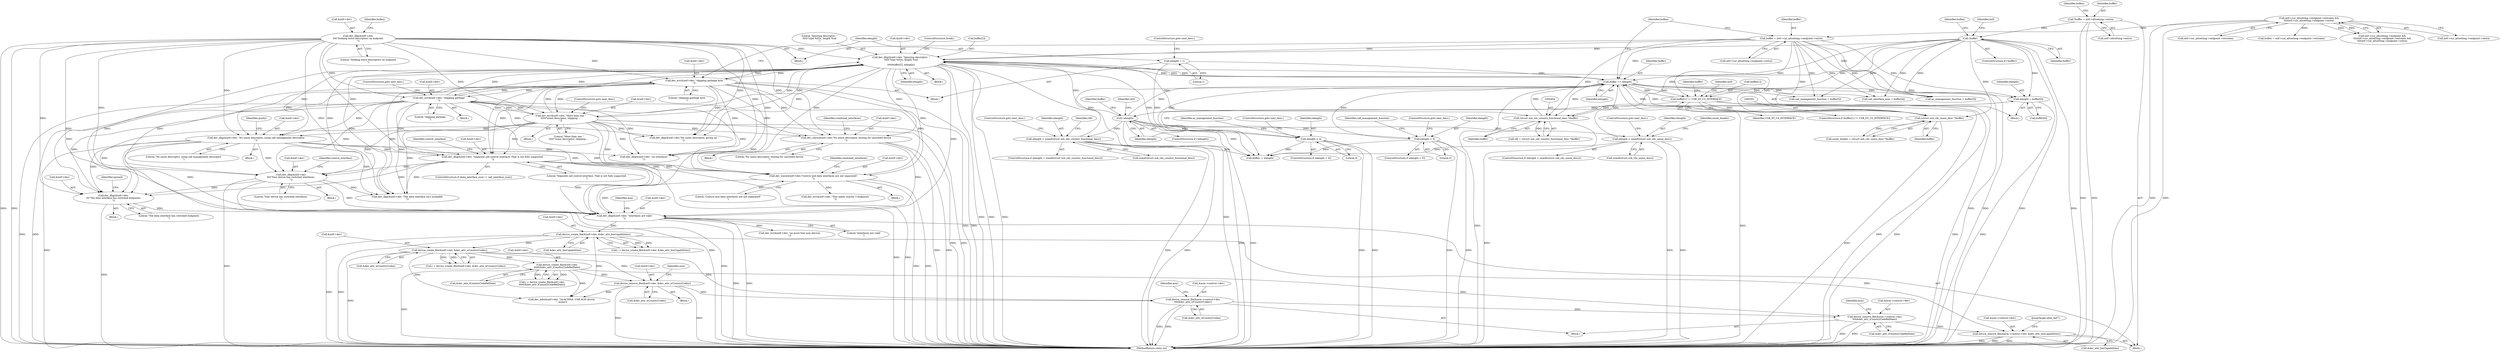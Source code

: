 digraph "0_linux_8835ba4a39cf53f705417b3b3a94eb067673f2c9@pointer" {
"1001520" [label="(Call,device_remove_file(&acm->control->dev,\n\t\t\t\t&dev_attr_wCountryCodes))"];
"1001370" [label="(Call,device_remove_file(&intf->dev, &dev_attr_wCountryCodes))"];
"1001358" [label="(Call,device_create_file(&intf->dev,\n\t\t\t\t\t\t&dev_attr_iCountryCodeRelDate))"];
"1001329" [label="(Call,device_create_file(&intf->dev, &dev_attr_wCountryCodes))"];
"1001264" [label="(Call,device_create_file(&intf->dev, &dev_attr_bmCapabilities))"];
"1000811" [label="(Call,dev_dbg(&intf->dev, \"interfaces are valid\n\"))"];
"1000293" [label="(Call,dev_dbg(&intf->dev,\n\t\t\t\t\"Seeking extra descriptors on endpoint\n\"))"];
"1000342" [label="(Call,dev_err(&intf->dev, \"skipping garbage byte\n\"))"];
"1000439" [label="(Call,dev_dbg(&intf->dev, \"Ignoring descriptor: \"\n\t\t\t\t\t\"type %02x, length %ud\n\",\n\t\t\t\t\tbuffer[2], elength))"];
"1000359" [label="(Call,dev_err(&intf->dev, \"skipping garbage\n\"))"];
"1000381" [label="(Call,dev_err(&intf->dev, \"More than one \"\n\t\t\t\t\t\"union descriptor, skipping ...\n\"))"];
"1000454" [label="(Call,buffer += elength)"];
"1000348" [label="(Call,elength = 1)"];
"1000396" [label="(Call,elength < sizeof(struct usb_cdc_country_functional_desc))"];
"1000339" [label="(Call,!elength)"];
"1000333" [label="(Call,elength = buffer[0])"];
"1000308" [label="(Call,buffer = intf->cur_altsetting->endpoint->extra)"];
"1000277" [label="(Call,intf->cur_altsetting->endpoint->extralen &&\n\t\t\t\tintf->cur_altsetting->endpoint->extra)"];
"1000254" [label="(Call,!buffer)"];
"1000132" [label="(Call,*buffer = intf->altsetting->extra)"];
"1000411" [label="(Call,elength < 4)"];
"1000423" [label="(Call,elength < 5)"];
"1000373" [label="(Call,elength < sizeof(struct usb_cdc_union_desc))"];
"1000403" [label="(Call,(struct usb_cdc_country_functional_desc *)buffer)"];
"1000353" [label="(Call,buffer[1] != USB_DT_CS_INTERFACE)"];
"1000390" [label="(Call,(struct usb_cdc_union_desc *)buffer)"];
"1000801" [label="(Call,dev_dbg(&intf->dev,\n\t\t\t\"The data interface has switched endpoints\n\"))"];
"1000466" [label="(Call,dev_dbg(&intf->dev, \"No union descriptor, using call management descriptor\n\"))"];
"1000697" [label="(Call,dev_dbg(&intf->dev,\n\t\t\t\t\"Your device has switched interfaces.\n\"))"];
"1000569" [label="(Call,dev_dbg(&intf->dev, \"Separate call control interface. That is not fully supported.\n\"))"];
"1000580" [label="(Call,dev_warn(&intf->dev,\"Control and data interfaces are not separated!\n\"))"];
"1000516" [label="(Call,dev_warn(&intf->dev,\"No union descriptor, testing for castrated device\n\"))"];
"1001529" [label="(Call,device_remove_file(&acm->control->dev,\n\t\t\t\t&dev_attr_iCountryCodeRelDate))"];
"1001542" [label="(Call,device_remove_file(&acm->control->dev, &dev_attr_bmCapabilities))"];
"1000697" [label="(Call,dev_dbg(&intf->dev,\n\t\t\t\t\"Your device has switched interfaces.\n\"))"];
"1000423" [label="(Call,elength < 5)"];
"1001519" [label="(Block,)"];
"1000357" [label="(Identifier,USB_DT_CS_INTERFACE)"];
"1001363" [label="(Call,&dev_attr_iCountryCodeRelDate)"];
"1000422" [label="(ControlStructure,if (elength < 5))"];
"1001543" [label="(Call,&acm->control->dev)"];
"1000392" [label="(Identifier,buffer)"];
"1000816" [label="(Literal,\"interfaces are valid\n\")"];
"1000448" [label="(Identifier,elength)"];
"1001520" [label="(Call,device_remove_file(&acm->control->dev,\n\t\t\t\t&dev_attr_wCountryCodes))"];
"1000360" [label="(Call,&intf->dev)"];
"1001530" [label="(Call,&acm->control->dev)"];
"1001527" [label="(Call,&dev_attr_wCountryCodes)"];
"1001358" [label="(Call,device_create_file(&intf->dev,\n\t\t\t\t\t\t&dev_attr_iCountryCodeRelDate))"];
"1000818" [label="(Identifier,acm)"];
"1000577" [label="(Identifier,control_interface)"];
"1000292" [label="(Block,)"];
"1000377" [label="(ControlStructure,goto next_desc;)"];
"1000254" [label="(Call,!buffer)"];
"1000698" [label="(Call,&intf->dev)"];
"1000704" [label="(Identifier,control_interface)"];
"1000439" [label="(Call,dev_dbg(&intf->dev, \"Ignoring descriptor: \"\n\t\t\t\t\t\"type %02x, length %ud\n\",\n\t\t\t\t\tbuffer[2], elength))"];
"1000345" [label="(Identifier,intf)"];
"1000134" [label="(Call,intf->altsetting->extra)"];
"1000440" [label="(Call,&intf->dev)"];
"1000390" [label="(Call,(struct usb_cdc_union_desc *)buffer)"];
"1000396" [label="(Call,elength < sizeof(struct usb_cdc_country_functional_desc))"];
"1000398" [label="(Call,sizeof(struct usb_cdc_country_functional_desc))"];
"1000471" [label="(Literal,\"No union descriptor, using call management descriptor\n\")"];
"1000410" [label="(ControlStructure,if (elength < 4))"];
"1000426" [label="(ControlStructure,goto next_desc;)"];
"1000278" [label="(Call,intf->cur_altsetting->endpoint->extralen)"];
"1000349" [label="(Identifier,elength)"];
"1000587" [label="(Identifier,combined_interfaces)"];
"1000801" [label="(Call,dev_dbg(&intf->dev,\n\t\t\t\"The data interface has switched endpoints\n\"))"];
"1001370" [label="(Call,device_remove_file(&intf->dev, &dev_attr_wCountryCodes))"];
"1000380" [label="(Block,)"];
"1000449" [label="(ControlStructure,break;)"];
"1000580" [label="(Call,dev_warn(&intf->dev,\"Control and data interfaces are not separated!\n\"))"];
"1000515" [label="(Block,)"];
"1000293" [label="(Call,dev_dbg(&intf->dev,\n\t\t\t\t\"Seeking extra descriptors on endpoint\n\"))"];
"1001615" [label="(MethodReturn,static int)"];
"1000702" [label="(Literal,\"Your device has switched interfaces.\n\")"];
"1000806" [label="(Literal,\"The data interface has switched endpoints\n\")"];
"1000570" [label="(Call,&intf->dev)"];
"1000300" [label="(Identifier,buflen)"];
"1000603" [label="(Call,dev_err(&intf->dev, \"This needs exactly 3 endpoints\n\"))"];
"1001542" [label="(Call,device_remove_file(&acm->control->dev, &dev_attr_bmCapabilities))"];
"1000454" [label="(Call,buffer += elength)"];
"1000382" [label="(Call,&intf->dev)"];
"1000374" [label="(Identifier,elength)"];
"1000340" [label="(Identifier,elength)"];
"1000373" [label="(Call,elength < sizeof(struct usb_cdc_union_desc))"];
"1001264" [label="(Call,device_create_file(&intf->dev, &dev_attr_bmCapabilities))"];
"1001551" [label="(JumpTarget,alloc_fail7:)"];
"1001521" [label="(Call,&acm->control->dev)"];
"1000294" [label="(Call,&intf->dev)"];
"1000132" [label="(Call,*buffer = intf->altsetting->extra)"];
"1001433" [label="(Call,dev_info(&intf->dev, \"ttyACM%d: USB ACM device\n\", minor))"];
"1000277" [label="(Call,intf->cur_altsetting->endpoint->extralen &&\n\t\t\t\tintf->cur_altsetting->endpoint->extra)"];
"1000811" [label="(Call,dev_dbg(&intf->dev, \"interfaces are valid\n\"))"];
"1000339" [label="(Call,!elength)"];
"1000309" [label="(Identifier,buffer)"];
"1000574" [label="(Literal,\"Separate call control interface. That is not fully supported.\n\")"];
"1001327" [label="(Call,i = device_create_file(&intf->dev, &dev_attr_wCountryCodes))"];
"1000456" [label="(Identifier,elength)"];
"1000299" [label="(Call,buflen = intf->cur_altsetting->endpoint->extralen)"];
"1000364" [label="(Literal,\"skipping garbage\n\")"];
"1001533" [label="(Identifier,acm)"];
"1000569" [label="(Call,dev_dbg(&intf->dev, \"Separate call control interface. That is not fully supported.\n\"))"];
"1000412" [label="(Identifier,elength)"];
"1000523" [label="(Identifier,combined_interfaces)"];
"1000427" [label="(Call,call_management_function = buffer[3])"];
"1000350" [label="(Literal,1)"];
"1000432" [label="(Call,call_interface_num = buffer[4])"];
"1000260" [label="(Identifier,intf)"];
"1000381" [label="(Call,dev_err(&intf->dev, \"More than one \"\n\t\t\t\t\t\"union descriptor, skipping ...\n\"))"];
"1000411" [label="(Call,elength < 4)"];
"1000359" [label="(Call,dev_err(&intf->dev, \"skipping garbage\n\"))"];
"1000141" [label="(Identifier,buflen)"];
"1000343" [label="(Call,&intf->dev)"];
"1000375" [label="(Call,sizeof(struct usb_cdc_union_desc))"];
"1001529" [label="(Call,device_remove_file(&acm->control->dev,\n\t\t\t\t&dev_attr_iCountryCodeRelDate))"];
"1000362" [label="(Identifier,intf)"];
"1001549" [label="(Call,&dev_attr_bmCapabilities)"];
"1000332" [label="(Block,)"];
"1000298" [label="(Literal,\"Seeking extra descriptors on endpoint\n\")"];
"1000333" [label="(Call,elength = buffer[0])"];
"1000342" [label="(Call,dev_err(&intf->dev, \"skipping garbage byte\n\"))"];
"1000474" [label="(Identifier,quirks)"];
"1000387" [label="(ControlStructure,goto next_desc;)"];
"1000451" [label="(Call,buflen -= elength)"];
"1000579" [label="(Block,)"];
"1001265" [label="(Call,&intf->dev)"];
"1000268" [label="(Identifier,buflen)"];
"1000354" [label="(Call,buffer[1])"];
"1000403" [label="(Call,(struct usb_cdc_country_functional_desc *)buffer)"];
"1000401" [label="(Call,cfd = (struct usb_cdc_country_functional_desc *)buffer)"];
"1000812" [label="(Call,&intf->dev)"];
"1001359" [label="(Call,&intf->dev)"];
"1000370" [label="(Block,)"];
"1000352" [label="(ControlStructure,if (buffer[1] != USB_DT_CS_INTERFACE))"];
"1001379" [label="(Identifier,acm)"];
"1000255" [label="(Identifier,buffer)"];
"1000424" [label="(Identifier,elength)"];
"1000413" [label="(Literal,4)"];
"1000122" [label="(Block,)"];
"1000800" [label="(Block,)"];
"1000808" [label="(Identifier,epread)"];
"1000395" [label="(ControlStructure,if (elength < sizeof(struct usb_cdc_country_functional_desc)))"];
"1000565" [label="(ControlStructure,if (data_interface_num != call_interface_num))"];
"1000445" [label="(Call,buffer[2])"];
"1000358" [label="(Block,)"];
"1000330" [label="(Identifier,buflen)"];
"1000338" [label="(ControlStructure,if (!elength))"];
"1000348" [label="(Call,elength = 1)"];
"1000585" [label="(Literal,\"Control and data interfaces are not separated!\n\")"];
"1000310" [label="(Call,intf->cur_altsetting->endpoint->extra)"];
"1000466" [label="(Call,dev_dbg(&intf->dev, \"No union descriptor, using call management descriptor\n\"))"];
"1001356" [label="(Call,i = device_create_file(&intf->dev,\n\t\t\t\t\t\t&dev_attr_iCountryCodeRelDate))"];
"1000467" [label="(Call,&intf->dev)"];
"1000581" [label="(Call,&intf->dev)"];
"1000728" [label="(Call,dev_dbg(&intf->dev, \"The data interface isn't available\n\"))"];
"1000253" [label="(ControlStructure,if (!buffer))"];
"1001262" [label="(Call,i = device_create_file(&intf->dev, &dev_attr_bmCapabilities))"];
"1000351" [label="(ControlStructure,goto next_desc;)"];
"1001330" [label="(Call,&intf->dev)"];
"1000388" [label="(Call,union_header = (struct usb_cdc_union_desc *)buffer)"];
"1001375" [label="(Call,&dev_attr_wCountryCodes)"];
"1000397" [label="(Identifier,elength)"];
"1001334" [label="(Call,&dev_attr_wCountryCodes)"];
"1001269" [label="(Call,&dev_attr_bmCapabilities)"];
"1000386" [label="(Literal,\"More than one \"\n\t\t\t\t\t\"union descriptor, skipping ...\n\")"];
"1000365" [label="(ControlStructure,goto next_desc;)"];
"1001536" [label="(Call,&dev_attr_iCountryCodeRelDate)"];
"1000415" [label="(Call,ac_management_function = buffer[3])"];
"1000696" [label="(Block,)"];
"1000425" [label="(Literal,5)"];
"1000271" [label="(Call,intf->cur_altsetting->endpoint &&\n\t\t\t\tintf->cur_altsetting->endpoint->extralen &&\n\t\t\t\tintf->cur_altsetting->endpoint->extra)"];
"1000416" [label="(Identifier,ac_management_function)"];
"1000465" [label="(Block,)"];
"1000517" [label="(Call,&intf->dev)"];
"1000402" [label="(Identifier,cfd)"];
"1000334" [label="(Identifier,elength)"];
"1000444" [label="(Literal,\"Ignoring descriptor: \"\n\t\t\t\t\t\"type %02x, length %ud\n\")"];
"1000516" [label="(Call,dev_warn(&intf->dev,\"No union descriptor, testing for castrated device\n\"))"];
"1000556" [label="(Call,dev_dbg(&intf->dev, \"no interfaces\n\"))"];
"1001540" [label="(Identifier,acm)"];
"1000802" [label="(Call,&intf->dev)"];
"1001329" [label="(Call,device_create_file(&intf->dev, &dev_attr_wCountryCodes))"];
"1000133" [label="(Identifier,buffer)"];
"1000372" [label="(ControlStructure,if (elength < sizeof(struct usb_cdc_union_desc)))"];
"1000341" [label="(Block,)"];
"1000428" [label="(Identifier,call_management_function)"];
"1000347" [label="(Literal,\"skipping garbage byte\n\")"];
"1000308" [label="(Call,buffer = intf->cur_altsetting->endpoint->extra)"];
"1000400" [label="(ControlStructure,goto next_desc;)"];
"1000355" [label="(Identifier,buffer)"];
"1000335" [label="(Call,buffer[0])"];
"1001371" [label="(Call,&intf->dev)"];
"1000379" [label="(Identifier,union_header)"];
"1000285" [label="(Call,intf->cur_altsetting->endpoint->extra)"];
"1000414" [label="(ControlStructure,goto next_desc;)"];
"1000505" [label="(Call,dev_dbg(&intf->dev,\"No union descriptor, giving up\n\"))"];
"1000353" [label="(Call,buffer[1] != USB_DT_CS_INTERFACE)"];
"1000837" [label="(Call,dev_err(&intf->dev, \"no more free acm devices\n\"))"];
"1000521" [label="(Literal,\"No union descriptor, testing for castrated device\n\")"];
"1001369" [label="(Block,)"];
"1000368" [label="(Identifier,buffer)"];
"1000455" [label="(Identifier,buffer)"];
"1000405" [label="(Identifier,buffer)"];
"1001520" -> "1001519"  [label="AST: "];
"1001520" -> "1001527"  [label="CFG: "];
"1001521" -> "1001520"  [label="AST: "];
"1001527" -> "1001520"  [label="AST: "];
"1001533" -> "1001520"  [label="CFG: "];
"1001520" -> "1001615"  [label="DDG: "];
"1001520" -> "1001615"  [label="DDG: "];
"1001370" -> "1001520"  [label="DDG: "];
"1001329" -> "1001520"  [label="DDG: "];
"1001520" -> "1001529"  [label="DDG: "];
"1001370" -> "1001369"  [label="AST: "];
"1001370" -> "1001375"  [label="CFG: "];
"1001371" -> "1001370"  [label="AST: "];
"1001375" -> "1001370"  [label="AST: "];
"1001379" -> "1001370"  [label="CFG: "];
"1001370" -> "1001615"  [label="DDG: "];
"1001370" -> "1001615"  [label="DDG: "];
"1001358" -> "1001370"  [label="DDG: "];
"1001329" -> "1001370"  [label="DDG: "];
"1001370" -> "1001433"  [label="DDG: "];
"1001358" -> "1001356"  [label="AST: "];
"1001358" -> "1001363"  [label="CFG: "];
"1001359" -> "1001358"  [label="AST: "];
"1001363" -> "1001358"  [label="AST: "];
"1001356" -> "1001358"  [label="CFG: "];
"1001358" -> "1001615"  [label="DDG: "];
"1001358" -> "1001356"  [label="DDG: "];
"1001358" -> "1001356"  [label="DDG: "];
"1001329" -> "1001358"  [label="DDG: "];
"1001358" -> "1001433"  [label="DDG: "];
"1001358" -> "1001529"  [label="DDG: "];
"1001329" -> "1001327"  [label="AST: "];
"1001329" -> "1001334"  [label="CFG: "];
"1001330" -> "1001329"  [label="AST: "];
"1001334" -> "1001329"  [label="AST: "];
"1001327" -> "1001329"  [label="CFG: "];
"1001329" -> "1001615"  [label="DDG: "];
"1001329" -> "1001327"  [label="DDG: "];
"1001329" -> "1001327"  [label="DDG: "];
"1001264" -> "1001329"  [label="DDG: "];
"1001329" -> "1001433"  [label="DDG: "];
"1001264" -> "1001262"  [label="AST: "];
"1001264" -> "1001269"  [label="CFG: "];
"1001265" -> "1001264"  [label="AST: "];
"1001269" -> "1001264"  [label="AST: "];
"1001262" -> "1001264"  [label="CFG: "];
"1001264" -> "1001615"  [label="DDG: "];
"1001264" -> "1001615"  [label="DDG: "];
"1001264" -> "1001262"  [label="DDG: "];
"1001264" -> "1001262"  [label="DDG: "];
"1000811" -> "1001264"  [label="DDG: "];
"1001264" -> "1001433"  [label="DDG: "];
"1001264" -> "1001542"  [label="DDG: "];
"1000811" -> "1000122"  [label="AST: "];
"1000811" -> "1000816"  [label="CFG: "];
"1000812" -> "1000811"  [label="AST: "];
"1000816" -> "1000811"  [label="AST: "];
"1000818" -> "1000811"  [label="CFG: "];
"1000811" -> "1001615"  [label="DDG: "];
"1000811" -> "1001615"  [label="DDG: "];
"1000293" -> "1000811"  [label="DDG: "];
"1000342" -> "1000811"  [label="DDG: "];
"1000439" -> "1000811"  [label="DDG: "];
"1000801" -> "1000811"  [label="DDG: "];
"1000466" -> "1000811"  [label="DDG: "];
"1000580" -> "1000811"  [label="DDG: "];
"1000381" -> "1000811"  [label="DDG: "];
"1000359" -> "1000811"  [label="DDG: "];
"1000569" -> "1000811"  [label="DDG: "];
"1000697" -> "1000811"  [label="DDG: "];
"1000516" -> "1000811"  [label="DDG: "];
"1000811" -> "1000837"  [label="DDG: "];
"1000293" -> "1000292"  [label="AST: "];
"1000293" -> "1000298"  [label="CFG: "];
"1000294" -> "1000293"  [label="AST: "];
"1000298" -> "1000293"  [label="AST: "];
"1000300" -> "1000293"  [label="CFG: "];
"1000293" -> "1001615"  [label="DDG: "];
"1000293" -> "1001615"  [label="DDG: "];
"1000293" -> "1000342"  [label="DDG: "];
"1000293" -> "1000359"  [label="DDG: "];
"1000293" -> "1000381"  [label="DDG: "];
"1000293" -> "1000439"  [label="DDG: "];
"1000293" -> "1000466"  [label="DDG: "];
"1000293" -> "1000505"  [label="DDG: "];
"1000293" -> "1000516"  [label="DDG: "];
"1000293" -> "1000556"  [label="DDG: "];
"1000293" -> "1000569"  [label="DDG: "];
"1000293" -> "1000580"  [label="DDG: "];
"1000293" -> "1000697"  [label="DDG: "];
"1000293" -> "1000728"  [label="DDG: "];
"1000293" -> "1000801"  [label="DDG: "];
"1000342" -> "1000341"  [label="AST: "];
"1000342" -> "1000347"  [label="CFG: "];
"1000343" -> "1000342"  [label="AST: "];
"1000347" -> "1000342"  [label="AST: "];
"1000349" -> "1000342"  [label="CFG: "];
"1000342" -> "1001615"  [label="DDG: "];
"1000342" -> "1001615"  [label="DDG: "];
"1000439" -> "1000342"  [label="DDG: "];
"1000359" -> "1000342"  [label="DDG: "];
"1000381" -> "1000342"  [label="DDG: "];
"1000342" -> "1000359"  [label="DDG: "];
"1000342" -> "1000381"  [label="DDG: "];
"1000342" -> "1000439"  [label="DDG: "];
"1000342" -> "1000466"  [label="DDG: "];
"1000342" -> "1000505"  [label="DDG: "];
"1000342" -> "1000516"  [label="DDG: "];
"1000342" -> "1000556"  [label="DDG: "];
"1000342" -> "1000569"  [label="DDG: "];
"1000342" -> "1000580"  [label="DDG: "];
"1000342" -> "1000697"  [label="DDG: "];
"1000342" -> "1000728"  [label="DDG: "];
"1000342" -> "1000801"  [label="DDG: "];
"1000439" -> "1000370"  [label="AST: "];
"1000439" -> "1000448"  [label="CFG: "];
"1000440" -> "1000439"  [label="AST: "];
"1000444" -> "1000439"  [label="AST: "];
"1000445" -> "1000439"  [label="AST: "];
"1000448" -> "1000439"  [label="AST: "];
"1000449" -> "1000439"  [label="CFG: "];
"1000439" -> "1001615"  [label="DDG: "];
"1000439" -> "1001615"  [label="DDG: "];
"1000439" -> "1001615"  [label="DDG: "];
"1000439" -> "1001615"  [label="DDG: "];
"1000439" -> "1000359"  [label="DDG: "];
"1000439" -> "1000381"  [label="DDG: "];
"1000439" -> "1000390"  [label="DDG: "];
"1000439" -> "1000403"  [label="DDG: "];
"1000359" -> "1000439"  [label="DDG: "];
"1000381" -> "1000439"  [label="DDG: "];
"1000454" -> "1000439"  [label="DDG: "];
"1000308" -> "1000439"  [label="DDG: "];
"1000254" -> "1000439"  [label="DDG: "];
"1000339" -> "1000439"  [label="DDG: "];
"1000439" -> "1000451"  [label="DDG: "];
"1000439" -> "1000454"  [label="DDG: "];
"1000439" -> "1000454"  [label="DDG: "];
"1000439" -> "1000466"  [label="DDG: "];
"1000439" -> "1000505"  [label="DDG: "];
"1000439" -> "1000516"  [label="DDG: "];
"1000439" -> "1000556"  [label="DDG: "];
"1000439" -> "1000569"  [label="DDG: "];
"1000439" -> "1000580"  [label="DDG: "];
"1000439" -> "1000697"  [label="DDG: "];
"1000439" -> "1000728"  [label="DDG: "];
"1000439" -> "1000801"  [label="DDG: "];
"1000359" -> "1000358"  [label="AST: "];
"1000359" -> "1000364"  [label="CFG: "];
"1000360" -> "1000359"  [label="AST: "];
"1000364" -> "1000359"  [label="AST: "];
"1000365" -> "1000359"  [label="CFG: "];
"1000359" -> "1001615"  [label="DDG: "];
"1000359" -> "1001615"  [label="DDG: "];
"1000381" -> "1000359"  [label="DDG: "];
"1000359" -> "1000381"  [label="DDG: "];
"1000359" -> "1000466"  [label="DDG: "];
"1000359" -> "1000505"  [label="DDG: "];
"1000359" -> "1000516"  [label="DDG: "];
"1000359" -> "1000556"  [label="DDG: "];
"1000359" -> "1000569"  [label="DDG: "];
"1000359" -> "1000580"  [label="DDG: "];
"1000359" -> "1000697"  [label="DDG: "];
"1000359" -> "1000728"  [label="DDG: "];
"1000359" -> "1000801"  [label="DDG: "];
"1000381" -> "1000380"  [label="AST: "];
"1000381" -> "1000386"  [label="CFG: "];
"1000382" -> "1000381"  [label="AST: "];
"1000386" -> "1000381"  [label="AST: "];
"1000387" -> "1000381"  [label="CFG: "];
"1000381" -> "1001615"  [label="DDG: "];
"1000381" -> "1001615"  [label="DDG: "];
"1000381" -> "1000466"  [label="DDG: "];
"1000381" -> "1000505"  [label="DDG: "];
"1000381" -> "1000516"  [label="DDG: "];
"1000381" -> "1000556"  [label="DDG: "];
"1000381" -> "1000569"  [label="DDG: "];
"1000381" -> "1000580"  [label="DDG: "];
"1000381" -> "1000697"  [label="DDG: "];
"1000381" -> "1000728"  [label="DDG: "];
"1000381" -> "1000801"  [label="DDG: "];
"1000454" -> "1000332"  [label="AST: "];
"1000454" -> "1000456"  [label="CFG: "];
"1000455" -> "1000454"  [label="AST: "];
"1000456" -> "1000454"  [label="AST: "];
"1000330" -> "1000454"  [label="CFG: "];
"1000454" -> "1001615"  [label="DDG: "];
"1000454" -> "1001615"  [label="DDG: "];
"1000454" -> "1000333"  [label="DDG: "];
"1000454" -> "1000353"  [label="DDG: "];
"1000454" -> "1000390"  [label="DDG: "];
"1000454" -> "1000403"  [label="DDG: "];
"1000454" -> "1000415"  [label="DDG: "];
"1000454" -> "1000427"  [label="DDG: "];
"1000454" -> "1000432"  [label="DDG: "];
"1000348" -> "1000454"  [label="DDG: "];
"1000396" -> "1000454"  [label="DDG: "];
"1000411" -> "1000454"  [label="DDG: "];
"1000423" -> "1000454"  [label="DDG: "];
"1000339" -> "1000454"  [label="DDG: "];
"1000373" -> "1000454"  [label="DDG: "];
"1000308" -> "1000454"  [label="DDG: "];
"1000403" -> "1000454"  [label="DDG: "];
"1000353" -> "1000454"  [label="DDG: "];
"1000254" -> "1000454"  [label="DDG: "];
"1000390" -> "1000454"  [label="DDG: "];
"1000348" -> "1000341"  [label="AST: "];
"1000348" -> "1000350"  [label="CFG: "];
"1000349" -> "1000348"  [label="AST: "];
"1000350" -> "1000348"  [label="AST: "];
"1000351" -> "1000348"  [label="CFG: "];
"1000348" -> "1000451"  [label="DDG: "];
"1000396" -> "1000395"  [label="AST: "];
"1000396" -> "1000398"  [label="CFG: "];
"1000397" -> "1000396"  [label="AST: "];
"1000398" -> "1000396"  [label="AST: "];
"1000400" -> "1000396"  [label="CFG: "];
"1000402" -> "1000396"  [label="CFG: "];
"1000396" -> "1001615"  [label="DDG: "];
"1000396" -> "1001615"  [label="DDG: "];
"1000339" -> "1000396"  [label="DDG: "];
"1000396" -> "1000451"  [label="DDG: "];
"1000339" -> "1000338"  [label="AST: "];
"1000339" -> "1000340"  [label="CFG: "];
"1000340" -> "1000339"  [label="AST: "];
"1000345" -> "1000339"  [label="CFG: "];
"1000355" -> "1000339"  [label="CFG: "];
"1000339" -> "1001615"  [label="DDG: "];
"1000339" -> "1001615"  [label="DDG: "];
"1000333" -> "1000339"  [label="DDG: "];
"1000339" -> "1000373"  [label="DDG: "];
"1000339" -> "1000411"  [label="DDG: "];
"1000339" -> "1000423"  [label="DDG: "];
"1000339" -> "1000451"  [label="DDG: "];
"1000333" -> "1000332"  [label="AST: "];
"1000333" -> "1000335"  [label="CFG: "];
"1000334" -> "1000333"  [label="AST: "];
"1000335" -> "1000333"  [label="AST: "];
"1000340" -> "1000333"  [label="CFG: "];
"1000333" -> "1001615"  [label="DDG: "];
"1000308" -> "1000333"  [label="DDG: "];
"1000254" -> "1000333"  [label="DDG: "];
"1000308" -> "1000292"  [label="AST: "];
"1000308" -> "1000310"  [label="CFG: "];
"1000309" -> "1000308"  [label="AST: "];
"1000310" -> "1000308"  [label="AST: "];
"1000330" -> "1000308"  [label="CFG: "];
"1000308" -> "1001615"  [label="DDG: "];
"1000308" -> "1001615"  [label="DDG: "];
"1000277" -> "1000308"  [label="DDG: "];
"1000308" -> "1000353"  [label="DDG: "];
"1000308" -> "1000390"  [label="DDG: "];
"1000308" -> "1000403"  [label="DDG: "];
"1000308" -> "1000415"  [label="DDG: "];
"1000308" -> "1000427"  [label="DDG: "];
"1000308" -> "1000432"  [label="DDG: "];
"1000277" -> "1000271"  [label="AST: "];
"1000277" -> "1000278"  [label="CFG: "];
"1000277" -> "1000285"  [label="CFG: "];
"1000278" -> "1000277"  [label="AST: "];
"1000285" -> "1000277"  [label="AST: "];
"1000271" -> "1000277"  [label="CFG: "];
"1000277" -> "1001615"  [label="DDG: "];
"1000277" -> "1001615"  [label="DDG: "];
"1000277" -> "1000271"  [label="DDG: "];
"1000277" -> "1000271"  [label="DDG: "];
"1000277" -> "1000299"  [label="DDG: "];
"1000254" -> "1000253"  [label="AST: "];
"1000254" -> "1000255"  [label="CFG: "];
"1000255" -> "1000254"  [label="AST: "];
"1000260" -> "1000254"  [label="CFG: "];
"1000268" -> "1000254"  [label="CFG: "];
"1000254" -> "1001615"  [label="DDG: "];
"1000254" -> "1001615"  [label="DDG: "];
"1000132" -> "1000254"  [label="DDG: "];
"1000254" -> "1000353"  [label="DDG: "];
"1000254" -> "1000390"  [label="DDG: "];
"1000254" -> "1000403"  [label="DDG: "];
"1000254" -> "1000415"  [label="DDG: "];
"1000254" -> "1000427"  [label="DDG: "];
"1000254" -> "1000432"  [label="DDG: "];
"1000132" -> "1000122"  [label="AST: "];
"1000132" -> "1000134"  [label="CFG: "];
"1000133" -> "1000132"  [label="AST: "];
"1000134" -> "1000132"  [label="AST: "];
"1000141" -> "1000132"  [label="CFG: "];
"1000132" -> "1001615"  [label="DDG: "];
"1000132" -> "1001615"  [label="DDG: "];
"1000411" -> "1000410"  [label="AST: "];
"1000411" -> "1000413"  [label="CFG: "];
"1000412" -> "1000411"  [label="AST: "];
"1000413" -> "1000411"  [label="AST: "];
"1000414" -> "1000411"  [label="CFG: "];
"1000416" -> "1000411"  [label="CFG: "];
"1000411" -> "1001615"  [label="DDG: "];
"1000411" -> "1001615"  [label="DDG: "];
"1000411" -> "1000451"  [label="DDG: "];
"1000423" -> "1000422"  [label="AST: "];
"1000423" -> "1000425"  [label="CFG: "];
"1000424" -> "1000423"  [label="AST: "];
"1000425" -> "1000423"  [label="AST: "];
"1000426" -> "1000423"  [label="CFG: "];
"1000428" -> "1000423"  [label="CFG: "];
"1000423" -> "1001615"  [label="DDG: "];
"1000423" -> "1001615"  [label="DDG: "];
"1000423" -> "1000451"  [label="DDG: "];
"1000373" -> "1000372"  [label="AST: "];
"1000373" -> "1000375"  [label="CFG: "];
"1000374" -> "1000373"  [label="AST: "];
"1000375" -> "1000373"  [label="AST: "];
"1000377" -> "1000373"  [label="CFG: "];
"1000379" -> "1000373"  [label="CFG: "];
"1000373" -> "1001615"  [label="DDG: "];
"1000373" -> "1001615"  [label="DDG: "];
"1000373" -> "1000451"  [label="DDG: "];
"1000403" -> "1000401"  [label="AST: "];
"1000403" -> "1000405"  [label="CFG: "];
"1000404" -> "1000403"  [label="AST: "];
"1000405" -> "1000403"  [label="AST: "];
"1000401" -> "1000403"  [label="CFG: "];
"1000403" -> "1001615"  [label="DDG: "];
"1000403" -> "1000401"  [label="DDG: "];
"1000353" -> "1000403"  [label="DDG: "];
"1000353" -> "1000352"  [label="AST: "];
"1000353" -> "1000357"  [label="CFG: "];
"1000354" -> "1000353"  [label="AST: "];
"1000357" -> "1000353"  [label="AST: "];
"1000362" -> "1000353"  [label="CFG: "];
"1000368" -> "1000353"  [label="CFG: "];
"1000353" -> "1001615"  [label="DDG: "];
"1000353" -> "1001615"  [label="DDG: "];
"1000353" -> "1001615"  [label="DDG: "];
"1000353" -> "1000390"  [label="DDG: "];
"1000390" -> "1000388"  [label="AST: "];
"1000390" -> "1000392"  [label="CFG: "];
"1000391" -> "1000390"  [label="AST: "];
"1000392" -> "1000390"  [label="AST: "];
"1000388" -> "1000390"  [label="CFG: "];
"1000390" -> "1001615"  [label="DDG: "];
"1000390" -> "1000388"  [label="DDG: "];
"1000801" -> "1000800"  [label="AST: "];
"1000801" -> "1000806"  [label="CFG: "];
"1000802" -> "1000801"  [label="AST: "];
"1000806" -> "1000801"  [label="AST: "];
"1000808" -> "1000801"  [label="CFG: "];
"1000801" -> "1001615"  [label="DDG: "];
"1000466" -> "1000801"  [label="DDG: "];
"1000697" -> "1000801"  [label="DDG: "];
"1000569" -> "1000801"  [label="DDG: "];
"1000466" -> "1000465"  [label="AST: "];
"1000466" -> "1000471"  [label="CFG: "];
"1000467" -> "1000466"  [label="AST: "];
"1000471" -> "1000466"  [label="AST: "];
"1000474" -> "1000466"  [label="CFG: "];
"1000466" -> "1001615"  [label="DDG: "];
"1000466" -> "1001615"  [label="DDG: "];
"1000466" -> "1000556"  [label="DDG: "];
"1000466" -> "1000569"  [label="DDG: "];
"1000466" -> "1000580"  [label="DDG: "];
"1000466" -> "1000697"  [label="DDG: "];
"1000466" -> "1000728"  [label="DDG: "];
"1000697" -> "1000696"  [label="AST: "];
"1000697" -> "1000702"  [label="CFG: "];
"1000698" -> "1000697"  [label="AST: "];
"1000702" -> "1000697"  [label="AST: "];
"1000704" -> "1000697"  [label="CFG: "];
"1000697" -> "1001615"  [label="DDG: "];
"1000697" -> "1001615"  [label="DDG: "];
"1000569" -> "1000697"  [label="DDG: "];
"1000697" -> "1000728"  [label="DDG: "];
"1000569" -> "1000565"  [label="AST: "];
"1000569" -> "1000574"  [label="CFG: "];
"1000570" -> "1000569"  [label="AST: "];
"1000574" -> "1000569"  [label="AST: "];
"1000577" -> "1000569"  [label="CFG: "];
"1000569" -> "1001615"  [label="DDG: "];
"1000569" -> "1001615"  [label="DDG: "];
"1000569" -> "1000580"  [label="DDG: "];
"1000569" -> "1000728"  [label="DDG: "];
"1000580" -> "1000579"  [label="AST: "];
"1000580" -> "1000585"  [label="CFG: "];
"1000581" -> "1000580"  [label="AST: "];
"1000585" -> "1000580"  [label="AST: "];
"1000587" -> "1000580"  [label="CFG: "];
"1000580" -> "1001615"  [label="DDG: "];
"1000580" -> "1001615"  [label="DDG: "];
"1000580" -> "1000603"  [label="DDG: "];
"1000516" -> "1000515"  [label="AST: "];
"1000516" -> "1000521"  [label="CFG: "];
"1000517" -> "1000516"  [label="AST: "];
"1000521" -> "1000516"  [label="AST: "];
"1000523" -> "1000516"  [label="CFG: "];
"1000516" -> "1001615"  [label="DDG: "];
"1000516" -> "1001615"  [label="DDG: "];
"1001529" -> "1001519"  [label="AST: "];
"1001529" -> "1001536"  [label="CFG: "];
"1001530" -> "1001529"  [label="AST: "];
"1001536" -> "1001529"  [label="AST: "];
"1001540" -> "1001529"  [label="CFG: "];
"1001529" -> "1001615"  [label="DDG: "];
"1001529" -> "1001615"  [label="DDG: "];
"1001529" -> "1001542"  [label="DDG: "];
"1001542" -> "1000122"  [label="AST: "];
"1001542" -> "1001549"  [label="CFG: "];
"1001543" -> "1001542"  [label="AST: "];
"1001549" -> "1001542"  [label="AST: "];
"1001551" -> "1001542"  [label="CFG: "];
"1001542" -> "1001615"  [label="DDG: "];
"1001542" -> "1001615"  [label="DDG: "];
"1001542" -> "1001615"  [label="DDG: "];
}

